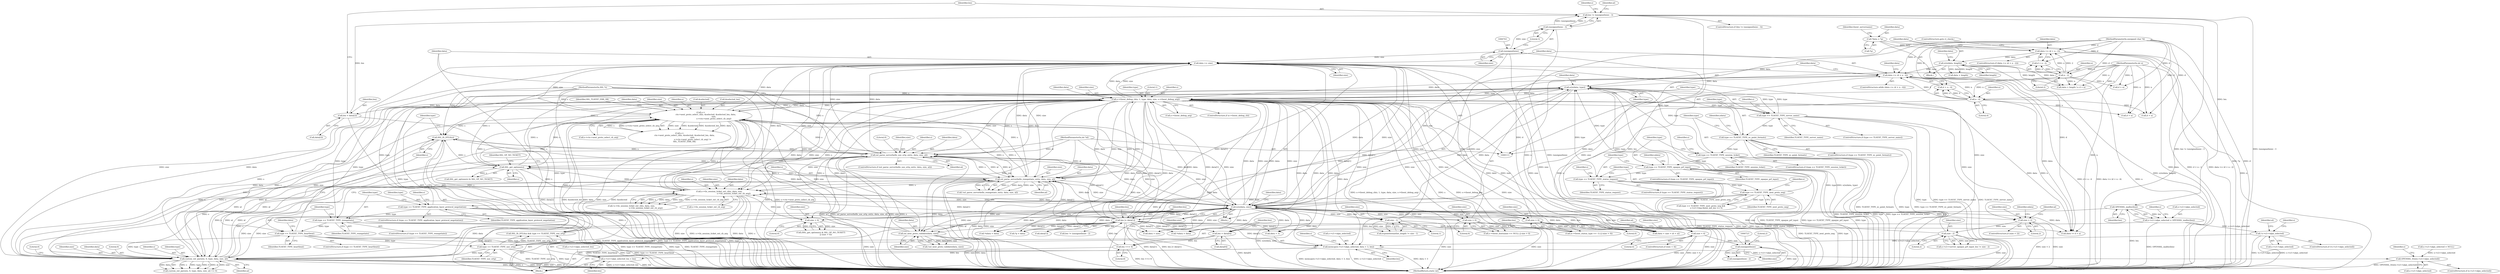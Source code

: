 digraph "0_openssl_a004e72b95835136d3f1ea90517f706c24c03da7_4@API" {
"1000771" [label="(Call,OPENSSL_malloc(len))"];
"1000739" [label="(Call,len != (unsigned)size - 3)"];
"1000733" [label="(Call,len = data[2])"];
"1000231" [label="(Call,s->tlsext_debug_cb(s, 1, type, data, size, s->tlsext_debug_arg))"];
"1000616" [label="(Call,s->\n                ctx->next_proto_select_cb(s, &selected, &selected_len, data,\n                                          size,\n                                          s->ctx->next_proto_select_cb_arg))"];
"1000869" [label="(Call,ssl_parse_serverhello_use_srtp_ext(s, data, size, al))"];
"1000862" [label="(Call,SSL_IS_DTLS(s))"];
"1000415" [label="(Call,SSL_get_options(s))"];
"1000812" [label="(Call,ssl_parse_serverhello_renegotiate_ext(s, data, size, al))"];
"1000879" [label="(Call,custom_ext_parse(s, 0, type, data, size, al))"];
"1000114" [label="(MethodParameterIn,SSL *s)"];
"1000864" [label="(Call,type == TLSEXT_TYPE_use_srtp)"];
"1000824" [label="(Call,type == TLSEXT_TYPE_heartbeat)"];
"1000806" [label="(Call,type == TLSEXT_TYPE_renegotiate)"];
"1000675" [label="(Call,type == TLSEXT_TYPE_application_layer_protocol_negotiation)"];
"1000572" [label="(Call,type == TLSEXT_TYPE_next_proto_neg)"];
"1000542" [label="(Call,type == TLSEXT_TYPE_status_request)"];
"1000435" [label="(Call,type == TLSEXT_TYPE_opaque_prf_input)"];
"1000388" [label="(Call,type == TLSEXT_TYPE_session_ticket)"];
"1000267" [label="(Call,type == TLSEXT_TYPE_ec_point_formats)"];
"1000241" [label="(Call,type == TLSEXT_TYPE_server_name)"];
"1000212" [label="(Call,n2s(data, type))"];
"1000204" [label="(Call,data <= (d + n - 4))"];
"1000889" [label="(Call,data += size)"];
"1000284" [label="(Call,size - 1)"];
"1000215" [label="(Call,n2s(data, size))"];
"1000713" [label="(Call,len |= data[1])"];
"1000710" [label="(Call,len <<= 8)"];
"1000705" [label="(Call,len = data[0])"];
"1000252" [label="(Call,size > 0)"];
"1000742" [label="(Call,(unsigned)size)"];
"1000722" [label="(Call,(unsigned)size)"];
"1000695" [label="(Call,size < 4)"];
"1000398" [label="(Call,s->tls_session_ticket_ext_cb(s, data, size,\n                                              s->tls_session_ticket_ext_cb_arg))"];
"1000554" [label="(Call,size > 0)"];
"1000418" [label="(Call,size > 0)"];
"1000468" [label="(Call,size - 2)"];
"1000444" [label="(Call,size < 2)"];
"1000185" [label="(Call,n2s(data, length))"];
"1000177" [label="(Call,data >= (d + n - 2))"];
"1000124" [label="(Call,*data = *p)"];
"1000116" [label="(MethodParameterIn,unsigned char *d)"];
"1000181" [label="(Call,n - 2)"];
"1000117" [label="(MethodParameterIn,int n)"];
"1000208" [label="(Call,n - 4)"];
"1000118" [label="(MethodParameterIn,int *al)"];
"1000604" [label="(Call,ssl_next_proto_validate(data, size))"];
"1000741" [label="(Call,(unsigned)size - 3)"];
"1000765" [label="(Call,s->s3->alpn_selected = OPENSSL_malloc(len))"];
"1000774" [label="(Call,!s->s3->alpn_selected)"];
"1000787" [label="(Call,memcpy(s->s3->alpn_selected, data + 3, len))"];
"1000759" [label="(Call,OPENSSL_free(s->s3->alpn_selected))"];
"1000797" [label="(Call,s->s3->alpn_selected_len = len)"];
"1000203" [label="(ControlStructure,while (data <= (d + n - 4)))"];
"1000830" [label="(Identifier,data)"];
"1000468" [label="(Call,size - 2)"];
"1000571" [label="(Call,type == TLSEXT_TYPE_next_proto_neg &&\n                 s->s3->tmp.finish_md_len == 0)"];
"1000246" [label="(Call,s->tlsext_hostname == NULL || size > 0)"];
"1000739" [label="(Call,len != (unsigned)size - 3)"];
"1000616" [label="(Call,s->\n                ctx->next_proto_select_cb(s, &selected, &selected_len, data,\n                                          size,\n                                          s->ctx->next_proto_select_cb_arg))"];
"1000861" [label="(Call,SSL_IS_DTLS(s) && type == TLSEXT_TYPE_use_srtp)"];
"1000232" [label="(Identifier,s)"];
"1000808" [label="(Identifier,TLSEXT_TYPE_renegotiate)"];
"1000415" [label="(Call,SSL_get_options(s))"];
"1000733" [label="(Call,len = data[2])"];
"1000885" [label="(Identifier,al)"];
"1000555" [label="(Identifier,size)"];
"1000777" [label="(Identifier,s)"];
"1000252" [label="(Call,size > 0)"];
"1000878" [label="(Call,custom_ext_parse(s, 0, type, data, size, al) <= 0)"];
"1000872" [label="(Identifier,size)"];
"1000798" [label="(Call,s->s3->alpn_selected_len)"];
"1000126" [label="(Call,*p)"];
"1000204" [label="(Call,data <= (d + n - 4))"];
"1000213" [label="(Identifier,data)"];
"1000417" [label="(Identifier,SSL_OP_NO_TICKET)"];
"1000715" [label="(Call,data[1])"];
"1000676" [label="(Identifier,type)"];
"1000243" [label="(Identifier,TLSEXT_TYPE_server_name)"];
"1000215" [label="(Call,n2s(data, size))"];
"1000389" [label="(Identifier,type)"];
"1000745" [label="(Literal,3)"];
"1000282" [label="(Call,ecpointformatlist_length != size - 1)"];
"1000766" [label="(Call,s->s3->alpn_selected)"];
"1000470" [label="(Literal,2)"];
"1000797" [label="(Call,s->s3->alpn_selected_len = len)"];
"1000866" [label="(Identifier,TLSEXT_TYPE_use_srtp)"];
"1000455" [label="(Identifier,sdata)"];
"1000868" [label="(ControlStructure,if (ssl_parse_serverhello_use_srtp_ext(s, data, size, al)))"];
"1000572" [label="(Call,type == TLSEXT_TYPE_next_proto_neg)"];
"1000390" [label="(Identifier,TLSEXT_TYPE_session_ticket)"];
"1000719" [label="(Call,len != (unsigned)size - 2)"];
"1000397" [label="(Call,!s->tls_session_ticket_ext_cb(s, data, size,\n                                              s->tls_session_ticket_ext_cb_arg))"];
"1000604" [label="(Call,ssl_next_proto_validate(data, size))"];
"1000713" [label="(Call,len |= data[1])"];
"1000775" [label="(Call,s->s3->alpn_selected)"];
"1000446" [label="(Literal,2)"];
"1000793" [label="(Call,data + 3)"];
"1000891" [label="(Identifier,size)"];
"1000462" [label="(Call,s->s3->server_opaque_prf_input_len != size - 2)"];
"1000547" [label="(Call,(s->tlsext_status_type == -1) || (size > 0))"];
"1000269" [label="(Identifier,TLSEXT_TYPE_ec_point_formats)"];
"1000620" [label="(Call,&selected_len)"];
"1000268" [label="(Identifier,type)"];
"1000721" [label="(Call,(unsigned)size - 2)"];
"1000744" [label="(Identifier,size)"];
"1000114" [label="(MethodParameterIn,SSL *s)"];
"1000714" [label="(Identifier,len)"];
"1000550" [label="(Identifier,s)"];
"1000995" [label="(MethodReturn,static int)"];
"1000183" [label="(Literal,2)"];
"1000284" [label="(Call,size - 1)"];
"1000823" [label="(ControlStructure,if (type == TLSEXT_TYPE_heartbeat))"];
"1000889" [label="(Call,data += size)"];
"1000880" [label="(Identifier,s)"];
"1000712" [label="(Literal,8)"];
"1000176" [label="(ControlStructure,if (data >= (d + n - 2)))"];
"1000815" [label="(Identifier,size)"];
"1000740" [label="(Identifier,len)"];
"1000806" [label="(Call,type == TLSEXT_TYPE_renegotiate)"];
"1000574" [label="(Identifier,TLSEXT_TYPE_next_proto_neg)"];
"1000814" [label="(Identifier,data)"];
"1000206" [label="(Call,d + n - 4)"];
"1000811" [label="(Call,!ssl_parse_serverhello_renegotiate_ext(s, data, size, al))"];
"1000402" [label="(Call,s->tls_session_ticket_ext_cb_arg)"];
"1000400" [label="(Identifier,data)"];
"1000223" [label="(Call,d + n)"];
"1000707" [label="(Call,data[0])"];
"1000440" [label="(Call,*sdata = data)"];
"1000864" [label="(Call,type == TLSEXT_TYPE_use_srtp)"];
"1000235" [label="(Identifier,data)"];
"1000395" [label="(Identifier,s)"];
"1000742" [label="(Call,(unsigned)size)"];
"1000870" [label="(Identifier,s)"];
"1000125" [label="(Identifier,data)"];
"1000237" [label="(Call,s->tlsext_debug_arg)"];
"1000684" [label="(Identifier,s)"];
"1000221" [label="(Identifier,data)"];
"1000543" [label="(Identifier,type)"];
"1000179" [label="(Call,d + n - 2)"];
"1000768" [label="(Identifier,s)"];
"1000273" [label="(Identifier,sdata)"];
"1000629" [label="(Identifier,SSL_TLSEXT_ERR_OK)"];
"1000387" [label="(ControlStructure,if (type == TLSEXT_TYPE_session_ticket))"];
"1000701" [label="(Identifier,al)"];
"1000119" [label="(Block,)"];
"1000124" [label="(Call,*data = *p)"];
"1000469" [label="(Identifier,size)"];
"1000725" [label="(Literal,2)"];
"1000177" [label="(Call,data >= (d + n - 2))"];
"1000220" [label="(Call,data + size)"];
"1000434" [label="(ControlStructure,if (type == TLSEXT_TYPE_opaque_prf_input))"];
"1000388" [label="(Call,type == TLSEXT_TYPE_session_ticket)"];
"1000249" [label="(Identifier,s)"];
"1000217" [label="(Identifier,size)"];
"1000695" [label="(Call,size < 4)"];
"1000435" [label="(Call,type == TLSEXT_TYPE_opaque_prf_input)"];
"1000759" [label="(Call,OPENSSL_free(s->s3->alpn_selected))"];
"1000181" [label="(Call,n - 2)"];
"1000894" [label="(Identifier,data)"];
"1000890" [label="(Identifier,data)"];
"1000542" [label="(Call,type == TLSEXT_TYPE_status_request)"];
"1000869" [label="(Call,ssl_parse_serverhello_use_srtp_ext(s, data, size, al))"];
"1000773" [label="(ControlStructure,if (!s->s3->alpn_selected))"];
"1000862" [label="(Call,SSL_IS_DTLS(s))"];
"1000774" [label="(Call,!s->s3->alpn_selected)"];
"1000236" [label="(Identifier,size)"];
"1000286" [label="(Literal,1)"];
"1000267" [label="(Call,type == TLSEXT_TYPE_ec_point_formats)"];
"1000741" [label="(Call,(unsigned)size - 3)"];
"1000443" [label="(ControlStructure,if (size < 2))"];
"1000603" [label="(Call,!ssl_next_proto_validate(data, size))"];
"1000418" [label="(Call,size > 0)"];
"1000886" [label="(Literal,0)"];
"1000807" [label="(Identifier,type)"];
"1000191" [label="(Identifier,data)"];
"1000622" [label="(Identifier,data)"];
"1000450" [label="(Identifier,al)"];
"1000738" [label="(ControlStructure,if (len != (unsigned)size - 3))"];
"1000210" [label="(Literal,4)"];
"1000219" [label="(Call,data + size > (d + n))"];
"1000399" [label="(Identifier,s)"];
"1000760" [label="(Call,s->s3->alpn_selected)"];
"1000623" [label="(Identifier,size)"];
"1000816" [label="(Identifier,al)"];
"1000825" [label="(Identifier,type)"];
"1000710" [label="(Call,len <<= 8)"];
"1000116" [label="(MethodParameterIn,unsigned char *d)"];
"1000285" [label="(Identifier,size)"];
"1000765" [label="(Call,s->s3->alpn_selected = OPENSSL_malloc(len))"];
"1000705" [label="(Call,len = data[0])"];
"1000674" [label="(ControlStructure,if (type == TLSEXT_TYPE_application_layer_protocol_negotiation))"];
"1000401" [label="(Identifier,size)"];
"1000398" [label="(Call,s->tls_session_ticket_ext_cb(s, data, size,\n                                              s->tls_session_ticket_ext_cb_arg))"];
"1000184" [label="(ControlStructure,goto ri_check;)"];
"1000871" [label="(Identifier,data)"];
"1000231" [label="(Call,s->tlsext_debug_cb(s, 1, type, data, size, s->tlsext_debug_arg))"];
"1000893" [label="(Call,data != d + n)"];
"1000675" [label="(Call,type == TLSEXT_TYPE_application_layer_protocol_negotiation)"];
"1000722" [label="(Call,(unsigned)size)"];
"1000208" [label="(Call,n - 4)"];
"1000884" [label="(Identifier,size)"];
"1000254" [label="(Literal,0)"];
"1000437" [label="(Identifier,TLSEXT_TYPE_opaque_prf_input)"];
"1000234" [label="(Identifier,type)"];
"1000790" [label="(Identifier,s)"];
"1000756" [label="(Identifier,s)"];
"1000117" [label="(MethodParameterIn,int n)"];
"1000182" [label="(Identifier,n)"];
"1000211" [label="(Block,)"];
"1000209" [label="(Identifier,n)"];
"1000881" [label="(Literal,0)"];
"1000414" [label="(Call,SSL_get_options(s) & SSL_OP_NO_TICKET)"];
"1000875" [label="(Literal,0)"];
"1000697" [label="(Literal,4)"];
"1000606" [label="(Identifier,size)"];
"1000617" [label="(Identifier,s)"];
"1000419" [label="(Identifier,size)"];
"1000579" [label="(Identifier,s)"];
"1000118" [label="(MethodParameterIn,int *al)"];
"1000544" [label="(Identifier,TLSEXT_TYPE_status_request)"];
"1000803" [label="(Identifier,len)"];
"1000735" [label="(Call,data[2])"];
"1000678" [label="(Block,)"];
"1000193" [label="(Call,d + n)"];
"1000883" [label="(Identifier,data)"];
"1000186" [label="(Identifier,data)"];
"1000771" [label="(Call,OPENSSL_malloc(len))"];
"1000556" [label="(Literal,0)"];
"1000205" [label="(Identifier,data)"];
"1000190" [label="(Call,data + length)"];
"1000178" [label="(Identifier,data)"];
"1000624" [label="(Call,s->ctx->next_proto_select_cb_arg)"];
"1000824" [label="(Call,type == TLSEXT_TYPE_heartbeat)"];
"1000805" [label="(ControlStructure,if (type == TLSEXT_TYPE_renegotiate))"];
"1000706" [label="(Identifier,len)"];
"1000216" [label="(Identifier,data)"];
"1000233" [label="(Literal,1)"];
"1000130" [label="(Identifier,tlsext_servername)"];
"1000720" [label="(Identifier,len)"];
"1000444" [label="(Call,size < 2)"];
"1000863" [label="(Identifier,s)"];
"1000554" [label="(Call,size > 0)"];
"1000826" [label="(Identifier,TLSEXT_TYPE_heartbeat)"];
"1000961" [label="(Call,*p = data)"];
"1000787" [label="(Call,memcpy(s->s3->alpn_selected, data + 3, len))"];
"1000240" [label="(ControlStructure,if (type == TLSEXT_TYPE_server_name))"];
"1000161" [label="(Call,s->s3->alpn_selected = NULL)"];
"1000605" [label="(Identifier,data)"];
"1000416" [label="(Identifier,s)"];
"1000185" [label="(Call,n2s(data, length))"];
"1000441" [label="(Identifier,sdata)"];
"1000865" [label="(Identifier,type)"];
"1000724" [label="(Identifier,size)"];
"1000573" [label="(Identifier,type)"];
"1000812" [label="(Call,ssl_parse_serverhello_renegotiate_ext(s, data, size, al))"];
"1000242" [label="(Identifier,type)"];
"1000189" [label="(Call,data + length != d + n)"];
"1000800" [label="(Identifier,s)"];
"1000749" [label="(Identifier,al)"];
"1000227" [label="(ControlStructure,if (s->tlsext_debug_cb))"];
"1000241" [label="(Call,type == TLSEXT_TYPE_server_name)"];
"1000711" [label="(Identifier,len)"];
"1000882" [label="(Identifier,type)"];
"1000541" [label="(ControlStructure,if (type == TLSEXT_TYPE_status_request))"];
"1000615" [label="(Call,s->\n                ctx->next_proto_select_cb(s, &selected, &selected_len, data,\n                                          size,\n                                          s->ctx->next_proto_select_cb_arg) !=\n                SSL_TLSEXT_ERR_OK)"];
"1000212" [label="(Call,n2s(data, type))"];
"1000677" [label="(Identifier,TLSEXT_TYPE_application_layer_protocol_negotiation)"];
"1000253" [label="(Identifier,size)"];
"1000413" [label="(Call,(SSL_get_options(s) & SSL_OP_NO_TICKET)\n                || (size > 0))"];
"1000694" [label="(ControlStructure,if (size < 4))"];
"1000813" [label="(Identifier,s)"];
"1000272" [label="(Call,*sdata = data)"];
"1000879" [label="(Call,custom_ext_parse(s, 0, type, data, size, al))"];
"1000734" [label="(Identifier,len)"];
"1000618" [label="(Call,&selected)"];
"1000445" [label="(Identifier,size)"];
"1000783" [label="(Identifier,al)"];
"1000753" [label="(ControlStructure,if (s->s3->alpn_selected))"];
"1000873" [label="(Identifier,al)"];
"1000266" [label="(ControlStructure,if (type == TLSEXT_TYPE_ec_point_formats))"];
"1000214" [label="(Identifier,type)"];
"1000895" [label="(Call,d + n)"];
"1000696" [label="(Identifier,size)"];
"1000772" [label="(Identifier,len)"];
"1000420" [label="(Literal,0)"];
"1000187" [label="(Identifier,length)"];
"1000796" [label="(Identifier,len)"];
"1000436" [label="(Identifier,type)"];
"1000788" [label="(Call,s->s3->alpn_selected)"];
"1000771" -> "1000765"  [label="AST: "];
"1000771" -> "1000772"  [label="CFG: "];
"1000772" -> "1000771"  [label="AST: "];
"1000765" -> "1000771"  [label="CFG: "];
"1000771" -> "1000995"  [label="DDG: len"];
"1000771" -> "1000765"  [label="DDG: len"];
"1000739" -> "1000771"  [label="DDG: len"];
"1000771" -> "1000787"  [label="DDG: len"];
"1000739" -> "1000738"  [label="AST: "];
"1000739" -> "1000741"  [label="CFG: "];
"1000740" -> "1000739"  [label="AST: "];
"1000741" -> "1000739"  [label="AST: "];
"1000749" -> "1000739"  [label="CFG: "];
"1000756" -> "1000739"  [label="CFG: "];
"1000739" -> "1000995"  [label="DDG: len != (unsigned)size - 3"];
"1000739" -> "1000995"  [label="DDG: len"];
"1000739" -> "1000995"  [label="DDG: (unsigned)size - 3"];
"1000733" -> "1000739"  [label="DDG: len"];
"1000741" -> "1000739"  [label="DDG: (unsigned)size"];
"1000741" -> "1000739"  [label="DDG: 3"];
"1000733" -> "1000678"  [label="AST: "];
"1000733" -> "1000735"  [label="CFG: "];
"1000734" -> "1000733"  [label="AST: "];
"1000735" -> "1000733"  [label="AST: "];
"1000740" -> "1000733"  [label="CFG: "];
"1000733" -> "1000995"  [label="DDG: data[2]"];
"1000231" -> "1000733"  [label="DDG: data"];
"1000231" -> "1000227"  [label="AST: "];
"1000231" -> "1000237"  [label="CFG: "];
"1000232" -> "1000231"  [label="AST: "];
"1000233" -> "1000231"  [label="AST: "];
"1000234" -> "1000231"  [label="AST: "];
"1000235" -> "1000231"  [label="AST: "];
"1000236" -> "1000231"  [label="AST: "];
"1000237" -> "1000231"  [label="AST: "];
"1000242" -> "1000231"  [label="CFG: "];
"1000231" -> "1000995"  [label="DDG: s->tlsext_debug_arg"];
"1000231" -> "1000995"  [label="DDG: size"];
"1000231" -> "1000995"  [label="DDG: data"];
"1000231" -> "1000995"  [label="DDG: s->tlsext_debug_cb(s, 1, type, data, size, s->tlsext_debug_arg)"];
"1000231" -> "1000995"  [label="DDG: s"];
"1000231" -> "1000204"  [label="DDG: data"];
"1000231" -> "1000212"  [label="DDG: data"];
"1000231" -> "1000215"  [label="DDG: data"];
"1000231" -> "1000215"  [label="DDG: size"];
"1000231" -> "1000219"  [label="DDG: data"];
"1000231" -> "1000220"  [label="DDG: data"];
"1000616" -> "1000231"  [label="DDG: s"];
"1000869" -> "1000231"  [label="DDG: s"];
"1000415" -> "1000231"  [label="DDG: s"];
"1000812" -> "1000231"  [label="DDG: s"];
"1000879" -> "1000231"  [label="DDG: s"];
"1000114" -> "1000231"  [label="DDG: s"];
"1000212" -> "1000231"  [label="DDG: type"];
"1000713" -> "1000231"  [label="DDG: data[1]"];
"1000215" -> "1000231"  [label="DDG: data"];
"1000215" -> "1000231"  [label="DDG: size"];
"1000231" -> "1000241"  [label="DDG: type"];
"1000231" -> "1000252"  [label="DDG: size"];
"1000231" -> "1000272"  [label="DDG: data"];
"1000231" -> "1000284"  [label="DDG: size"];
"1000231" -> "1000398"  [label="DDG: s"];
"1000231" -> "1000398"  [label="DDG: data"];
"1000231" -> "1000398"  [label="DDG: size"];
"1000231" -> "1000415"  [label="DDG: s"];
"1000231" -> "1000418"  [label="DDG: size"];
"1000231" -> "1000440"  [label="DDG: data"];
"1000231" -> "1000444"  [label="DDG: size"];
"1000231" -> "1000554"  [label="DDG: size"];
"1000231" -> "1000604"  [label="DDG: data"];
"1000231" -> "1000604"  [label="DDG: size"];
"1000231" -> "1000616"  [label="DDG: s"];
"1000231" -> "1000616"  [label="DDG: data"];
"1000231" -> "1000695"  [label="DDG: size"];
"1000231" -> "1000705"  [label="DDG: data"];
"1000231" -> "1000713"  [label="DDG: data"];
"1000231" -> "1000787"  [label="DDG: data"];
"1000231" -> "1000793"  [label="DDG: data"];
"1000231" -> "1000812"  [label="DDG: s"];
"1000231" -> "1000812"  [label="DDG: data"];
"1000231" -> "1000812"  [label="DDG: size"];
"1000231" -> "1000862"  [label="DDG: s"];
"1000231" -> "1000869"  [label="DDG: data"];
"1000231" -> "1000869"  [label="DDG: size"];
"1000231" -> "1000879"  [label="DDG: data"];
"1000231" -> "1000879"  [label="DDG: size"];
"1000231" -> "1000889"  [label="DDG: size"];
"1000231" -> "1000889"  [label="DDG: data"];
"1000231" -> "1000893"  [label="DDG: data"];
"1000231" -> "1000961"  [label="DDG: data"];
"1000616" -> "1000615"  [label="AST: "];
"1000616" -> "1000624"  [label="CFG: "];
"1000617" -> "1000616"  [label="AST: "];
"1000618" -> "1000616"  [label="AST: "];
"1000620" -> "1000616"  [label="AST: "];
"1000622" -> "1000616"  [label="AST: "];
"1000623" -> "1000616"  [label="AST: "];
"1000624" -> "1000616"  [label="AST: "];
"1000629" -> "1000616"  [label="CFG: "];
"1000616" -> "1000995"  [label="DDG: data"];
"1000616" -> "1000995"  [label="DDG: size"];
"1000616" -> "1000995"  [label="DDG: &selected"];
"1000616" -> "1000995"  [label="DDG: s"];
"1000616" -> "1000995"  [label="DDG: s->ctx->next_proto_select_cb_arg"];
"1000616" -> "1000995"  [label="DDG: &selected_len"];
"1000616" -> "1000215"  [label="DDG: size"];
"1000616" -> "1000398"  [label="DDG: s"];
"1000616" -> "1000415"  [label="DDG: s"];
"1000616" -> "1000615"  [label="DDG: size"];
"1000616" -> "1000615"  [label="DDG: &selected"];
"1000616" -> "1000615"  [label="DDG: &selected_len"];
"1000616" -> "1000615"  [label="DDG: data"];
"1000616" -> "1000615"  [label="DDG: s"];
"1000616" -> "1000615"  [label="DDG: s->ctx->next_proto_select_cb_arg"];
"1000869" -> "1000616"  [label="DDG: s"];
"1000415" -> "1000616"  [label="DDG: s"];
"1000812" -> "1000616"  [label="DDG: s"];
"1000879" -> "1000616"  [label="DDG: s"];
"1000114" -> "1000616"  [label="DDG: s"];
"1000604" -> "1000616"  [label="DDG: data"];
"1000604" -> "1000616"  [label="DDG: size"];
"1000713" -> "1000616"  [label="DDG: data[1]"];
"1000215" -> "1000616"  [label="DDG: data"];
"1000616" -> "1000812"  [label="DDG: s"];
"1000616" -> "1000862"  [label="DDG: s"];
"1000616" -> "1000889"  [label="DDG: size"];
"1000616" -> "1000889"  [label="DDG: data"];
"1000869" -> "1000868"  [label="AST: "];
"1000869" -> "1000873"  [label="CFG: "];
"1000870" -> "1000869"  [label="AST: "];
"1000871" -> "1000869"  [label="AST: "];
"1000872" -> "1000869"  [label="AST: "];
"1000873" -> "1000869"  [label="AST: "];
"1000875" -> "1000869"  [label="CFG: "];
"1000890" -> "1000869"  [label="CFG: "];
"1000869" -> "1000995"  [label="DDG: size"];
"1000869" -> "1000995"  [label="DDG: s"];
"1000869" -> "1000995"  [label="DDG: data"];
"1000869" -> "1000995"  [label="DDG: al"];
"1000869" -> "1000995"  [label="DDG: ssl_parse_serverhello_use_srtp_ext(s, data, size, al)"];
"1000869" -> "1000215"  [label="DDG: size"];
"1000869" -> "1000398"  [label="DDG: s"];
"1000869" -> "1000415"  [label="DDG: s"];
"1000869" -> "1000812"  [label="DDG: s"];
"1000869" -> "1000812"  [label="DDG: al"];
"1000869" -> "1000862"  [label="DDG: s"];
"1000862" -> "1000869"  [label="DDG: s"];
"1000114" -> "1000869"  [label="DDG: s"];
"1000713" -> "1000869"  [label="DDG: data[1]"];
"1000215" -> "1000869"  [label="DDG: data"];
"1000215" -> "1000869"  [label="DDG: size"];
"1000812" -> "1000869"  [label="DDG: al"];
"1000879" -> "1000869"  [label="DDG: al"];
"1000118" -> "1000869"  [label="DDG: al"];
"1000869" -> "1000879"  [label="DDG: al"];
"1000869" -> "1000889"  [label="DDG: size"];
"1000869" -> "1000889"  [label="DDG: data"];
"1000862" -> "1000861"  [label="AST: "];
"1000862" -> "1000863"  [label="CFG: "];
"1000863" -> "1000862"  [label="AST: "];
"1000865" -> "1000862"  [label="CFG: "];
"1000861" -> "1000862"  [label="CFG: "];
"1000862" -> "1000861"  [label="DDG: s"];
"1000415" -> "1000862"  [label="DDG: s"];
"1000812" -> "1000862"  [label="DDG: s"];
"1000879" -> "1000862"  [label="DDG: s"];
"1000114" -> "1000862"  [label="DDG: s"];
"1000862" -> "1000879"  [label="DDG: s"];
"1000415" -> "1000414"  [label="AST: "];
"1000415" -> "1000416"  [label="CFG: "];
"1000416" -> "1000415"  [label="AST: "];
"1000417" -> "1000415"  [label="CFG: "];
"1000415" -> "1000995"  [label="DDG: s"];
"1000415" -> "1000398"  [label="DDG: s"];
"1000415" -> "1000414"  [label="DDG: s"];
"1000812" -> "1000415"  [label="DDG: s"];
"1000879" -> "1000415"  [label="DDG: s"];
"1000398" -> "1000415"  [label="DDG: s"];
"1000114" -> "1000415"  [label="DDG: s"];
"1000415" -> "1000812"  [label="DDG: s"];
"1000812" -> "1000811"  [label="AST: "];
"1000812" -> "1000816"  [label="CFG: "];
"1000813" -> "1000812"  [label="AST: "];
"1000814" -> "1000812"  [label="AST: "];
"1000815" -> "1000812"  [label="AST: "];
"1000816" -> "1000812"  [label="AST: "];
"1000811" -> "1000812"  [label="CFG: "];
"1000812" -> "1000995"  [label="DDG: al"];
"1000812" -> "1000995"  [label="DDG: data"];
"1000812" -> "1000995"  [label="DDG: size"];
"1000812" -> "1000995"  [label="DDG: s"];
"1000812" -> "1000215"  [label="DDG: size"];
"1000812" -> "1000398"  [label="DDG: s"];
"1000812" -> "1000811"  [label="DDG: s"];
"1000812" -> "1000811"  [label="DDG: data"];
"1000812" -> "1000811"  [label="DDG: size"];
"1000812" -> "1000811"  [label="DDG: al"];
"1000879" -> "1000812"  [label="DDG: s"];
"1000879" -> "1000812"  [label="DDG: al"];
"1000114" -> "1000812"  [label="DDG: s"];
"1000713" -> "1000812"  [label="DDG: data[1]"];
"1000215" -> "1000812"  [label="DDG: data"];
"1000215" -> "1000812"  [label="DDG: size"];
"1000118" -> "1000812"  [label="DDG: al"];
"1000812" -> "1000879"  [label="DDG: al"];
"1000812" -> "1000889"  [label="DDG: size"];
"1000812" -> "1000889"  [label="DDG: data"];
"1000879" -> "1000878"  [label="AST: "];
"1000879" -> "1000885"  [label="CFG: "];
"1000880" -> "1000879"  [label="AST: "];
"1000881" -> "1000879"  [label="AST: "];
"1000882" -> "1000879"  [label="AST: "];
"1000883" -> "1000879"  [label="AST: "];
"1000884" -> "1000879"  [label="AST: "];
"1000885" -> "1000879"  [label="AST: "];
"1000886" -> "1000879"  [label="CFG: "];
"1000879" -> "1000995"  [label="DDG: data"];
"1000879" -> "1000995"  [label="DDG: size"];
"1000879" -> "1000995"  [label="DDG: al"];
"1000879" -> "1000995"  [label="DDG: type"];
"1000879" -> "1000995"  [label="DDG: s"];
"1000879" -> "1000212"  [label="DDG: type"];
"1000879" -> "1000215"  [label="DDG: size"];
"1000879" -> "1000398"  [label="DDG: s"];
"1000879" -> "1000878"  [label="DDG: s"];
"1000879" -> "1000878"  [label="DDG: type"];
"1000879" -> "1000878"  [label="DDG: 0"];
"1000879" -> "1000878"  [label="DDG: al"];
"1000879" -> "1000878"  [label="DDG: size"];
"1000879" -> "1000878"  [label="DDG: data"];
"1000114" -> "1000879"  [label="DDG: s"];
"1000864" -> "1000879"  [label="DDG: type"];
"1000824" -> "1000879"  [label="DDG: type"];
"1000713" -> "1000879"  [label="DDG: data[1]"];
"1000215" -> "1000879"  [label="DDG: data"];
"1000215" -> "1000879"  [label="DDG: size"];
"1000118" -> "1000879"  [label="DDG: al"];
"1000879" -> "1000889"  [label="DDG: size"];
"1000879" -> "1000889"  [label="DDG: data"];
"1000114" -> "1000113"  [label="AST: "];
"1000114" -> "1000995"  [label="DDG: s"];
"1000114" -> "1000398"  [label="DDG: s"];
"1000864" -> "1000861"  [label="AST: "];
"1000864" -> "1000866"  [label="CFG: "];
"1000865" -> "1000864"  [label="AST: "];
"1000866" -> "1000864"  [label="AST: "];
"1000861" -> "1000864"  [label="CFG: "];
"1000864" -> "1000995"  [label="DDG: TLSEXT_TYPE_use_srtp"];
"1000864" -> "1000995"  [label="DDG: type"];
"1000864" -> "1000212"  [label="DDG: type"];
"1000864" -> "1000861"  [label="DDG: type"];
"1000864" -> "1000861"  [label="DDG: TLSEXT_TYPE_use_srtp"];
"1000824" -> "1000864"  [label="DDG: type"];
"1000824" -> "1000823"  [label="AST: "];
"1000824" -> "1000826"  [label="CFG: "];
"1000825" -> "1000824"  [label="AST: "];
"1000826" -> "1000824"  [label="AST: "];
"1000830" -> "1000824"  [label="CFG: "];
"1000863" -> "1000824"  [label="CFG: "];
"1000824" -> "1000995"  [label="DDG: type == TLSEXT_TYPE_heartbeat"];
"1000824" -> "1000995"  [label="DDG: TLSEXT_TYPE_heartbeat"];
"1000824" -> "1000995"  [label="DDG: type"];
"1000824" -> "1000212"  [label="DDG: type"];
"1000806" -> "1000824"  [label="DDG: type"];
"1000806" -> "1000805"  [label="AST: "];
"1000806" -> "1000808"  [label="CFG: "];
"1000807" -> "1000806"  [label="AST: "];
"1000808" -> "1000806"  [label="AST: "];
"1000813" -> "1000806"  [label="CFG: "];
"1000825" -> "1000806"  [label="CFG: "];
"1000806" -> "1000995"  [label="DDG: type"];
"1000806" -> "1000995"  [label="DDG: TLSEXT_TYPE_renegotiate"];
"1000806" -> "1000995"  [label="DDG: type == TLSEXT_TYPE_renegotiate"];
"1000806" -> "1000212"  [label="DDG: type"];
"1000675" -> "1000806"  [label="DDG: type"];
"1000675" -> "1000674"  [label="AST: "];
"1000675" -> "1000677"  [label="CFG: "];
"1000676" -> "1000675"  [label="AST: "];
"1000677" -> "1000675"  [label="AST: "];
"1000684" -> "1000675"  [label="CFG: "];
"1000807" -> "1000675"  [label="CFG: "];
"1000675" -> "1000995"  [label="DDG: type"];
"1000675" -> "1000995"  [label="DDG: TLSEXT_TYPE_application_layer_protocol_negotiation"];
"1000675" -> "1000995"  [label="DDG: type == TLSEXT_TYPE_application_layer_protocol_negotiation"];
"1000675" -> "1000212"  [label="DDG: type"];
"1000572" -> "1000675"  [label="DDG: type"];
"1000572" -> "1000571"  [label="AST: "];
"1000572" -> "1000574"  [label="CFG: "];
"1000573" -> "1000572"  [label="AST: "];
"1000574" -> "1000572"  [label="AST: "];
"1000579" -> "1000572"  [label="CFG: "];
"1000571" -> "1000572"  [label="CFG: "];
"1000572" -> "1000995"  [label="DDG: TLSEXT_TYPE_next_proto_neg"];
"1000572" -> "1000995"  [label="DDG: type"];
"1000572" -> "1000212"  [label="DDG: type"];
"1000572" -> "1000571"  [label="DDG: type"];
"1000572" -> "1000571"  [label="DDG: TLSEXT_TYPE_next_proto_neg"];
"1000542" -> "1000572"  [label="DDG: type"];
"1000542" -> "1000541"  [label="AST: "];
"1000542" -> "1000544"  [label="CFG: "];
"1000543" -> "1000542"  [label="AST: "];
"1000544" -> "1000542"  [label="AST: "];
"1000550" -> "1000542"  [label="CFG: "];
"1000573" -> "1000542"  [label="CFG: "];
"1000542" -> "1000995"  [label="DDG: type"];
"1000542" -> "1000995"  [label="DDG: type == TLSEXT_TYPE_status_request"];
"1000542" -> "1000995"  [label="DDG: TLSEXT_TYPE_status_request"];
"1000542" -> "1000212"  [label="DDG: type"];
"1000435" -> "1000542"  [label="DDG: type"];
"1000435" -> "1000434"  [label="AST: "];
"1000435" -> "1000437"  [label="CFG: "];
"1000436" -> "1000435"  [label="AST: "];
"1000437" -> "1000435"  [label="AST: "];
"1000441" -> "1000435"  [label="CFG: "];
"1000543" -> "1000435"  [label="CFG: "];
"1000435" -> "1000995"  [label="DDG: type"];
"1000435" -> "1000995"  [label="DDG: TLSEXT_TYPE_opaque_prf_input"];
"1000435" -> "1000995"  [label="DDG: type == TLSEXT_TYPE_opaque_prf_input"];
"1000435" -> "1000212"  [label="DDG: type"];
"1000388" -> "1000435"  [label="DDG: type"];
"1000388" -> "1000387"  [label="AST: "];
"1000388" -> "1000390"  [label="CFG: "];
"1000389" -> "1000388"  [label="AST: "];
"1000390" -> "1000388"  [label="AST: "];
"1000395" -> "1000388"  [label="CFG: "];
"1000436" -> "1000388"  [label="CFG: "];
"1000388" -> "1000995"  [label="DDG: type"];
"1000388" -> "1000995"  [label="DDG: type == TLSEXT_TYPE_session_ticket"];
"1000388" -> "1000995"  [label="DDG: TLSEXT_TYPE_session_ticket"];
"1000388" -> "1000212"  [label="DDG: type"];
"1000267" -> "1000388"  [label="DDG: type"];
"1000267" -> "1000266"  [label="AST: "];
"1000267" -> "1000269"  [label="CFG: "];
"1000268" -> "1000267"  [label="AST: "];
"1000269" -> "1000267"  [label="AST: "];
"1000273" -> "1000267"  [label="CFG: "];
"1000389" -> "1000267"  [label="CFG: "];
"1000267" -> "1000995"  [label="DDG: TLSEXT_TYPE_ec_point_formats"];
"1000267" -> "1000995"  [label="DDG: type"];
"1000267" -> "1000995"  [label="DDG: type == TLSEXT_TYPE_ec_point_formats"];
"1000267" -> "1000212"  [label="DDG: type"];
"1000241" -> "1000267"  [label="DDG: type"];
"1000241" -> "1000240"  [label="AST: "];
"1000241" -> "1000243"  [label="CFG: "];
"1000242" -> "1000241"  [label="AST: "];
"1000243" -> "1000241"  [label="AST: "];
"1000249" -> "1000241"  [label="CFG: "];
"1000268" -> "1000241"  [label="CFG: "];
"1000241" -> "1000995"  [label="DDG: type"];
"1000241" -> "1000995"  [label="DDG: type == TLSEXT_TYPE_server_name"];
"1000241" -> "1000995"  [label="DDG: TLSEXT_TYPE_server_name"];
"1000241" -> "1000212"  [label="DDG: type"];
"1000212" -> "1000241"  [label="DDG: type"];
"1000212" -> "1000211"  [label="AST: "];
"1000212" -> "1000214"  [label="CFG: "];
"1000213" -> "1000212"  [label="AST: "];
"1000214" -> "1000212"  [label="AST: "];
"1000216" -> "1000212"  [label="CFG: "];
"1000212" -> "1000995"  [label="DDG: type"];
"1000212" -> "1000995"  [label="DDG: n2s(data, type)"];
"1000204" -> "1000212"  [label="DDG: data"];
"1000713" -> "1000212"  [label="DDG: data[1]"];
"1000215" -> "1000212"  [label="DDG: data"];
"1000212" -> "1000215"  [label="DDG: data"];
"1000204" -> "1000203"  [label="AST: "];
"1000204" -> "1000206"  [label="CFG: "];
"1000205" -> "1000204"  [label="AST: "];
"1000206" -> "1000204"  [label="AST: "];
"1000213" -> "1000204"  [label="CFG: "];
"1000894" -> "1000204"  [label="CFG: "];
"1000204" -> "1000995"  [label="DDG: d + n - 4"];
"1000204" -> "1000995"  [label="DDG: data <= (d + n - 4)"];
"1000889" -> "1000204"  [label="DDG: data"];
"1000713" -> "1000204"  [label="DDG: data[1]"];
"1000185" -> "1000204"  [label="DDG: data"];
"1000215" -> "1000204"  [label="DDG: data"];
"1000116" -> "1000204"  [label="DDG: d"];
"1000208" -> "1000204"  [label="DDG: n"];
"1000208" -> "1000204"  [label="DDG: 4"];
"1000204" -> "1000893"  [label="DDG: data"];
"1000889" -> "1000211"  [label="AST: "];
"1000889" -> "1000891"  [label="CFG: "];
"1000890" -> "1000889"  [label="AST: "];
"1000891" -> "1000889"  [label="AST: "];
"1000205" -> "1000889"  [label="CFG: "];
"1000889" -> "1000995"  [label="DDG: size"];
"1000284" -> "1000889"  [label="DDG: size"];
"1000252" -> "1000889"  [label="DDG: size"];
"1000742" -> "1000889"  [label="DDG: size"];
"1000398" -> "1000889"  [label="DDG: size"];
"1000398" -> "1000889"  [label="DDG: data"];
"1000554" -> "1000889"  [label="DDG: size"];
"1000418" -> "1000889"  [label="DDG: size"];
"1000468" -> "1000889"  [label="DDG: size"];
"1000215" -> "1000889"  [label="DDG: size"];
"1000215" -> "1000889"  [label="DDG: data"];
"1000713" -> "1000889"  [label="DDG: data[1]"];
"1000284" -> "1000282"  [label="AST: "];
"1000284" -> "1000286"  [label="CFG: "];
"1000285" -> "1000284"  [label="AST: "];
"1000286" -> "1000284"  [label="AST: "];
"1000282" -> "1000284"  [label="CFG: "];
"1000284" -> "1000995"  [label="DDG: size"];
"1000284" -> "1000215"  [label="DDG: size"];
"1000284" -> "1000282"  [label="DDG: size"];
"1000284" -> "1000282"  [label="DDG: 1"];
"1000215" -> "1000284"  [label="DDG: size"];
"1000215" -> "1000211"  [label="AST: "];
"1000215" -> "1000217"  [label="CFG: "];
"1000216" -> "1000215"  [label="AST: "];
"1000217" -> "1000215"  [label="AST: "];
"1000221" -> "1000215"  [label="CFG: "];
"1000215" -> "1000995"  [label="DDG: n2s(data, size)"];
"1000713" -> "1000215"  [label="DDG: data[1]"];
"1000252" -> "1000215"  [label="DDG: size"];
"1000742" -> "1000215"  [label="DDG: size"];
"1000398" -> "1000215"  [label="DDG: size"];
"1000554" -> "1000215"  [label="DDG: size"];
"1000418" -> "1000215"  [label="DDG: size"];
"1000468" -> "1000215"  [label="DDG: size"];
"1000215" -> "1000219"  [label="DDG: data"];
"1000215" -> "1000219"  [label="DDG: size"];
"1000215" -> "1000220"  [label="DDG: data"];
"1000215" -> "1000220"  [label="DDG: size"];
"1000215" -> "1000252"  [label="DDG: size"];
"1000215" -> "1000272"  [label="DDG: data"];
"1000215" -> "1000398"  [label="DDG: data"];
"1000215" -> "1000398"  [label="DDG: size"];
"1000215" -> "1000418"  [label="DDG: size"];
"1000215" -> "1000440"  [label="DDG: data"];
"1000215" -> "1000444"  [label="DDG: size"];
"1000215" -> "1000554"  [label="DDG: size"];
"1000215" -> "1000604"  [label="DDG: data"];
"1000215" -> "1000604"  [label="DDG: size"];
"1000215" -> "1000695"  [label="DDG: size"];
"1000215" -> "1000705"  [label="DDG: data"];
"1000215" -> "1000713"  [label="DDG: data"];
"1000215" -> "1000787"  [label="DDG: data"];
"1000215" -> "1000793"  [label="DDG: data"];
"1000215" -> "1000893"  [label="DDG: data"];
"1000215" -> "1000961"  [label="DDG: data"];
"1000713" -> "1000678"  [label="AST: "];
"1000713" -> "1000715"  [label="CFG: "];
"1000714" -> "1000713"  [label="AST: "];
"1000715" -> "1000713"  [label="AST: "];
"1000720" -> "1000713"  [label="CFG: "];
"1000713" -> "1000995"  [label="DDG: data[1]"];
"1000713" -> "1000995"  [label="DDG: len |= data[1]"];
"1000713" -> "1000219"  [label="DDG: data[1]"];
"1000713" -> "1000220"  [label="DDG: data[1]"];
"1000713" -> "1000272"  [label="DDG: data[1]"];
"1000713" -> "1000398"  [label="DDG: data[1]"];
"1000713" -> "1000440"  [label="DDG: data[1]"];
"1000713" -> "1000604"  [label="DDG: data[1]"];
"1000713" -> "1000705"  [label="DDG: data[1]"];
"1000710" -> "1000713"  [label="DDG: len"];
"1000713" -> "1000719"  [label="DDG: len"];
"1000713" -> "1000787"  [label="DDG: data[1]"];
"1000713" -> "1000793"  [label="DDG: data[1]"];
"1000713" -> "1000893"  [label="DDG: data[1]"];
"1000713" -> "1000961"  [label="DDG: data[1]"];
"1000710" -> "1000678"  [label="AST: "];
"1000710" -> "1000712"  [label="CFG: "];
"1000711" -> "1000710"  [label="AST: "];
"1000712" -> "1000710"  [label="AST: "];
"1000714" -> "1000710"  [label="CFG: "];
"1000710" -> "1000995"  [label="DDG: len <<= 8"];
"1000705" -> "1000710"  [label="DDG: len"];
"1000705" -> "1000678"  [label="AST: "];
"1000705" -> "1000707"  [label="CFG: "];
"1000706" -> "1000705"  [label="AST: "];
"1000707" -> "1000705"  [label="AST: "];
"1000711" -> "1000705"  [label="CFG: "];
"1000705" -> "1000995"  [label="DDG: data[0]"];
"1000252" -> "1000246"  [label="AST: "];
"1000252" -> "1000254"  [label="CFG: "];
"1000253" -> "1000252"  [label="AST: "];
"1000254" -> "1000252"  [label="AST: "];
"1000246" -> "1000252"  [label="CFG: "];
"1000252" -> "1000995"  [label="DDG: size"];
"1000252" -> "1000246"  [label="DDG: size"];
"1000252" -> "1000246"  [label="DDG: 0"];
"1000742" -> "1000741"  [label="AST: "];
"1000742" -> "1000744"  [label="CFG: "];
"1000743" -> "1000742"  [label="AST: "];
"1000744" -> "1000742"  [label="AST: "];
"1000745" -> "1000742"  [label="CFG: "];
"1000742" -> "1000995"  [label="DDG: size"];
"1000742" -> "1000741"  [label="DDG: size"];
"1000722" -> "1000742"  [label="DDG: size"];
"1000722" -> "1000721"  [label="AST: "];
"1000722" -> "1000724"  [label="CFG: "];
"1000723" -> "1000722"  [label="AST: "];
"1000724" -> "1000722"  [label="AST: "];
"1000725" -> "1000722"  [label="CFG: "];
"1000722" -> "1000995"  [label="DDG: size"];
"1000722" -> "1000721"  [label="DDG: size"];
"1000695" -> "1000722"  [label="DDG: size"];
"1000695" -> "1000694"  [label="AST: "];
"1000695" -> "1000697"  [label="CFG: "];
"1000696" -> "1000695"  [label="AST: "];
"1000697" -> "1000695"  [label="AST: "];
"1000701" -> "1000695"  [label="CFG: "];
"1000706" -> "1000695"  [label="CFG: "];
"1000695" -> "1000995"  [label="DDG: size < 4"];
"1000695" -> "1000995"  [label="DDG: size"];
"1000398" -> "1000397"  [label="AST: "];
"1000398" -> "1000402"  [label="CFG: "];
"1000399" -> "1000398"  [label="AST: "];
"1000400" -> "1000398"  [label="AST: "];
"1000401" -> "1000398"  [label="AST: "];
"1000402" -> "1000398"  [label="AST: "];
"1000397" -> "1000398"  [label="CFG: "];
"1000398" -> "1000995"  [label="DDG: size"];
"1000398" -> "1000995"  [label="DDG: s->tls_session_ticket_ext_cb_arg"];
"1000398" -> "1000995"  [label="DDG: data"];
"1000398" -> "1000995"  [label="DDG: s"];
"1000398" -> "1000397"  [label="DDG: s"];
"1000398" -> "1000397"  [label="DDG: data"];
"1000398" -> "1000397"  [label="DDG: size"];
"1000398" -> "1000397"  [label="DDG: s->tls_session_ticket_ext_cb_arg"];
"1000398" -> "1000418"  [label="DDG: size"];
"1000554" -> "1000547"  [label="AST: "];
"1000554" -> "1000556"  [label="CFG: "];
"1000555" -> "1000554"  [label="AST: "];
"1000556" -> "1000554"  [label="AST: "];
"1000547" -> "1000554"  [label="CFG: "];
"1000554" -> "1000995"  [label="DDG: size"];
"1000554" -> "1000547"  [label="DDG: size"];
"1000554" -> "1000547"  [label="DDG: 0"];
"1000418" -> "1000413"  [label="AST: "];
"1000418" -> "1000420"  [label="CFG: "];
"1000419" -> "1000418"  [label="AST: "];
"1000420" -> "1000418"  [label="AST: "];
"1000413" -> "1000418"  [label="CFG: "];
"1000418" -> "1000995"  [label="DDG: size"];
"1000418" -> "1000413"  [label="DDG: size"];
"1000418" -> "1000413"  [label="DDG: 0"];
"1000468" -> "1000462"  [label="AST: "];
"1000468" -> "1000470"  [label="CFG: "];
"1000469" -> "1000468"  [label="AST: "];
"1000470" -> "1000468"  [label="AST: "];
"1000462" -> "1000468"  [label="CFG: "];
"1000468" -> "1000995"  [label="DDG: size"];
"1000468" -> "1000462"  [label="DDG: size"];
"1000468" -> "1000462"  [label="DDG: 2"];
"1000444" -> "1000468"  [label="DDG: size"];
"1000444" -> "1000443"  [label="AST: "];
"1000444" -> "1000446"  [label="CFG: "];
"1000445" -> "1000444"  [label="AST: "];
"1000446" -> "1000444"  [label="AST: "];
"1000450" -> "1000444"  [label="CFG: "];
"1000455" -> "1000444"  [label="CFG: "];
"1000444" -> "1000995"  [label="DDG: size"];
"1000444" -> "1000995"  [label="DDG: size < 2"];
"1000185" -> "1000119"  [label="AST: "];
"1000185" -> "1000187"  [label="CFG: "];
"1000186" -> "1000185"  [label="AST: "];
"1000187" -> "1000185"  [label="AST: "];
"1000191" -> "1000185"  [label="CFG: "];
"1000185" -> "1000995"  [label="DDG: n2s(data, length)"];
"1000177" -> "1000185"  [label="DDG: data"];
"1000185" -> "1000189"  [label="DDG: data"];
"1000185" -> "1000189"  [label="DDG: length"];
"1000185" -> "1000190"  [label="DDG: data"];
"1000185" -> "1000190"  [label="DDG: length"];
"1000177" -> "1000176"  [label="AST: "];
"1000177" -> "1000179"  [label="CFG: "];
"1000178" -> "1000177"  [label="AST: "];
"1000179" -> "1000177"  [label="AST: "];
"1000184" -> "1000177"  [label="CFG: "];
"1000186" -> "1000177"  [label="CFG: "];
"1000177" -> "1000995"  [label="DDG: data"];
"1000177" -> "1000995"  [label="DDG: d + n - 2"];
"1000177" -> "1000995"  [label="DDG: data >= (d + n - 2)"];
"1000124" -> "1000177"  [label="DDG: data"];
"1000116" -> "1000177"  [label="DDG: d"];
"1000181" -> "1000177"  [label="DDG: n"];
"1000181" -> "1000177"  [label="DDG: 2"];
"1000124" -> "1000119"  [label="AST: "];
"1000124" -> "1000126"  [label="CFG: "];
"1000125" -> "1000124"  [label="AST: "];
"1000126" -> "1000124"  [label="AST: "];
"1000130" -> "1000124"  [label="CFG: "];
"1000124" -> "1000995"  [label="DDG: *p"];
"1000116" -> "1000113"  [label="AST: "];
"1000116" -> "1000995"  [label="DDG: d"];
"1000116" -> "1000179"  [label="DDG: d"];
"1000116" -> "1000189"  [label="DDG: d"];
"1000116" -> "1000193"  [label="DDG: d"];
"1000116" -> "1000206"  [label="DDG: d"];
"1000116" -> "1000219"  [label="DDG: d"];
"1000116" -> "1000223"  [label="DDG: d"];
"1000116" -> "1000893"  [label="DDG: d"];
"1000116" -> "1000895"  [label="DDG: d"];
"1000181" -> "1000179"  [label="AST: "];
"1000181" -> "1000183"  [label="CFG: "];
"1000182" -> "1000181"  [label="AST: "];
"1000183" -> "1000181"  [label="AST: "];
"1000179" -> "1000181"  [label="CFG: "];
"1000181" -> "1000995"  [label="DDG: n"];
"1000181" -> "1000179"  [label="DDG: n"];
"1000181" -> "1000179"  [label="DDG: 2"];
"1000117" -> "1000181"  [label="DDG: n"];
"1000181" -> "1000189"  [label="DDG: n"];
"1000181" -> "1000193"  [label="DDG: n"];
"1000181" -> "1000208"  [label="DDG: n"];
"1000117" -> "1000113"  [label="AST: "];
"1000117" -> "1000995"  [label="DDG: n"];
"1000117" -> "1000189"  [label="DDG: n"];
"1000117" -> "1000193"  [label="DDG: n"];
"1000117" -> "1000208"  [label="DDG: n"];
"1000117" -> "1000219"  [label="DDG: n"];
"1000117" -> "1000223"  [label="DDG: n"];
"1000117" -> "1000893"  [label="DDG: n"];
"1000117" -> "1000895"  [label="DDG: n"];
"1000208" -> "1000206"  [label="AST: "];
"1000208" -> "1000210"  [label="CFG: "];
"1000209" -> "1000208"  [label="AST: "];
"1000210" -> "1000208"  [label="AST: "];
"1000206" -> "1000208"  [label="CFG: "];
"1000208" -> "1000206"  [label="DDG: n"];
"1000208" -> "1000206"  [label="DDG: 4"];
"1000208" -> "1000219"  [label="DDG: n"];
"1000208" -> "1000223"  [label="DDG: n"];
"1000208" -> "1000893"  [label="DDG: n"];
"1000208" -> "1000895"  [label="DDG: n"];
"1000118" -> "1000113"  [label="AST: "];
"1000118" -> "1000995"  [label="DDG: al"];
"1000604" -> "1000603"  [label="AST: "];
"1000604" -> "1000606"  [label="CFG: "];
"1000605" -> "1000604"  [label="AST: "];
"1000606" -> "1000604"  [label="AST: "];
"1000603" -> "1000604"  [label="CFG: "];
"1000604" -> "1000995"  [label="DDG: data"];
"1000604" -> "1000995"  [label="DDG: size"];
"1000604" -> "1000603"  [label="DDG: data"];
"1000604" -> "1000603"  [label="DDG: size"];
"1000741" -> "1000745"  [label="CFG: "];
"1000745" -> "1000741"  [label="AST: "];
"1000741" -> "1000995"  [label="DDG: (unsigned)size"];
"1000765" -> "1000678"  [label="AST: "];
"1000766" -> "1000765"  [label="AST: "];
"1000777" -> "1000765"  [label="CFG: "];
"1000765" -> "1000995"  [label="DDG: OPENSSL_malloc(len)"];
"1000765" -> "1000774"  [label="DDG: s->s3->alpn_selected"];
"1000774" -> "1000773"  [label="AST: "];
"1000774" -> "1000775"  [label="CFG: "];
"1000775" -> "1000774"  [label="AST: "];
"1000783" -> "1000774"  [label="CFG: "];
"1000790" -> "1000774"  [label="CFG: "];
"1000774" -> "1000995"  [label="DDG: !s->s3->alpn_selected"];
"1000774" -> "1000995"  [label="DDG: s->s3->alpn_selected"];
"1000774" -> "1000787"  [label="DDG: s->s3->alpn_selected"];
"1000787" -> "1000678"  [label="AST: "];
"1000787" -> "1000796"  [label="CFG: "];
"1000788" -> "1000787"  [label="AST: "];
"1000793" -> "1000787"  [label="AST: "];
"1000796" -> "1000787"  [label="AST: "];
"1000800" -> "1000787"  [label="CFG: "];
"1000787" -> "1000995"  [label="DDG: s->s3->alpn_selected"];
"1000787" -> "1000995"  [label="DDG: data + 3"];
"1000787" -> "1000995"  [label="DDG: memcpy(s->s3->alpn_selected, data + 3, len)"];
"1000787" -> "1000759"  [label="DDG: s->s3->alpn_selected"];
"1000787" -> "1000797"  [label="DDG: len"];
"1000759" -> "1000753"  [label="AST: "];
"1000759" -> "1000760"  [label="CFG: "];
"1000760" -> "1000759"  [label="AST: "];
"1000768" -> "1000759"  [label="CFG: "];
"1000759" -> "1000995"  [label="DDG: OPENSSL_free(s->s3->alpn_selected)"];
"1000161" -> "1000759"  [label="DDG: s->s3->alpn_selected"];
"1000797" -> "1000678"  [label="AST: "];
"1000797" -> "1000803"  [label="CFG: "];
"1000798" -> "1000797"  [label="AST: "];
"1000803" -> "1000797"  [label="AST: "];
"1000890" -> "1000797"  [label="CFG: "];
"1000797" -> "1000995"  [label="DDG: len"];
"1000797" -> "1000995"  [label="DDG: s->s3->alpn_selected_len"];
}

